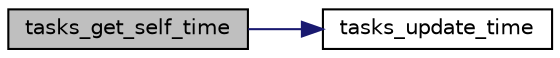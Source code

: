 digraph "tasks_get_self_time"
{
 // LATEX_PDF_SIZE
  edge [fontname="Helvetica",fontsize="10",labelfontname="Helvetica",labelfontsize="10"];
  node [fontname="Helvetica",fontsize="10",shape=record];
  rankdir="LR";
  Node1 [label="tasks_get_self_time",height=0.2,width=0.4,color="black", fillcolor="grey75", style="filled", fontcolor="black",tooltip="Returns the lifetime of the current task (in nanoseconds)."];
  Node1 -> Node2 [color="midnightblue",fontsize="10",style="solid",fontname="Helvetica"];
  Node2 [label="tasks_update_time",height=0.2,width=0.4,color="black", fillcolor="white", style="filled",URL="$d5/d9d/tasks_8cpp.html#a253cc97fa008fce21eeb67d012a9fced",tooltip=" "];
}
